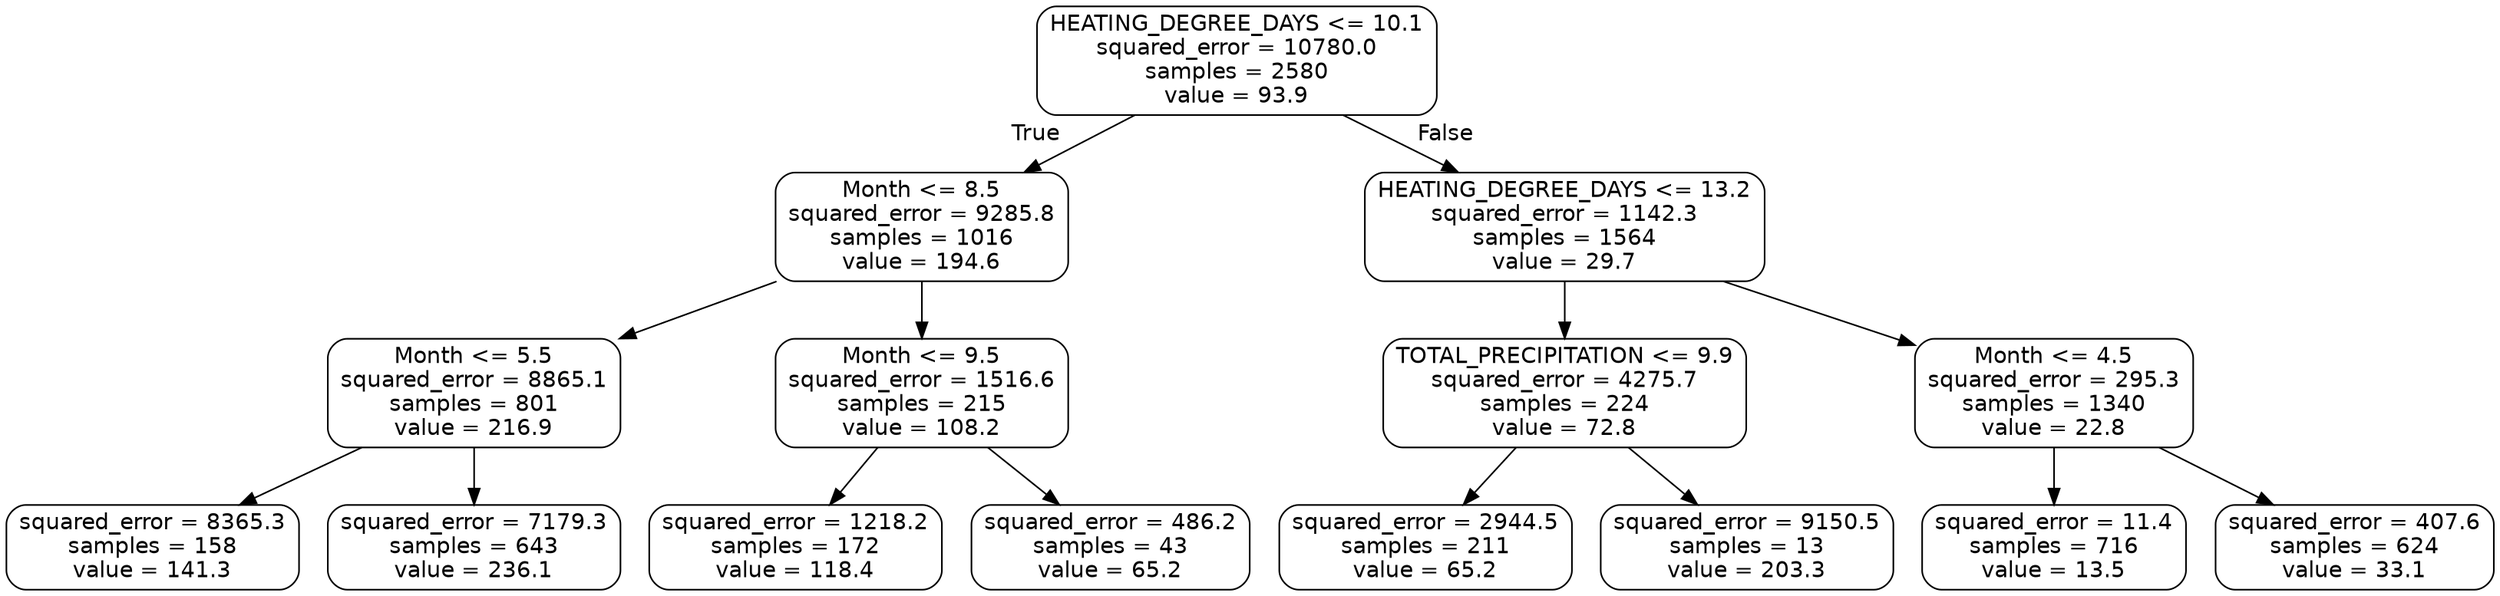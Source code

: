 digraph Tree {
node [shape=box, style="rounded", color="black", fontname="helvetica"] ;
edge [fontname="helvetica"] ;
0 [label="HEATING_DEGREE_DAYS <= 10.1\nsquared_error = 10780.0\nsamples = 2580\nvalue = 93.9"] ;
1 [label="Month <= 8.5\nsquared_error = 9285.8\nsamples = 1016\nvalue = 194.6"] ;
0 -> 1 [labeldistance=2.5, labelangle=45, headlabel="True"] ;
2 [label="Month <= 5.5\nsquared_error = 8865.1\nsamples = 801\nvalue = 216.9"] ;
1 -> 2 ;
3 [label="squared_error = 8365.3\nsamples = 158\nvalue = 141.3"] ;
2 -> 3 ;
4 [label="squared_error = 7179.3\nsamples = 643\nvalue = 236.1"] ;
2 -> 4 ;
5 [label="Month <= 9.5\nsquared_error = 1516.6\nsamples = 215\nvalue = 108.2"] ;
1 -> 5 ;
6 [label="squared_error = 1218.2\nsamples = 172\nvalue = 118.4"] ;
5 -> 6 ;
7 [label="squared_error = 486.2\nsamples = 43\nvalue = 65.2"] ;
5 -> 7 ;
8 [label="HEATING_DEGREE_DAYS <= 13.2\nsquared_error = 1142.3\nsamples = 1564\nvalue = 29.7"] ;
0 -> 8 [labeldistance=2.5, labelangle=-45, headlabel="False"] ;
9 [label="TOTAL_PRECIPITATION <= 9.9\nsquared_error = 4275.7\nsamples = 224\nvalue = 72.8"] ;
8 -> 9 ;
10 [label="squared_error = 2944.5\nsamples = 211\nvalue = 65.2"] ;
9 -> 10 ;
11 [label="squared_error = 9150.5\nsamples = 13\nvalue = 203.3"] ;
9 -> 11 ;
12 [label="Month <= 4.5\nsquared_error = 295.3\nsamples = 1340\nvalue = 22.8"] ;
8 -> 12 ;
13 [label="squared_error = 11.4\nsamples = 716\nvalue = 13.5"] ;
12 -> 13 ;
14 [label="squared_error = 407.6\nsamples = 624\nvalue = 33.1"] ;
12 -> 14 ;
}